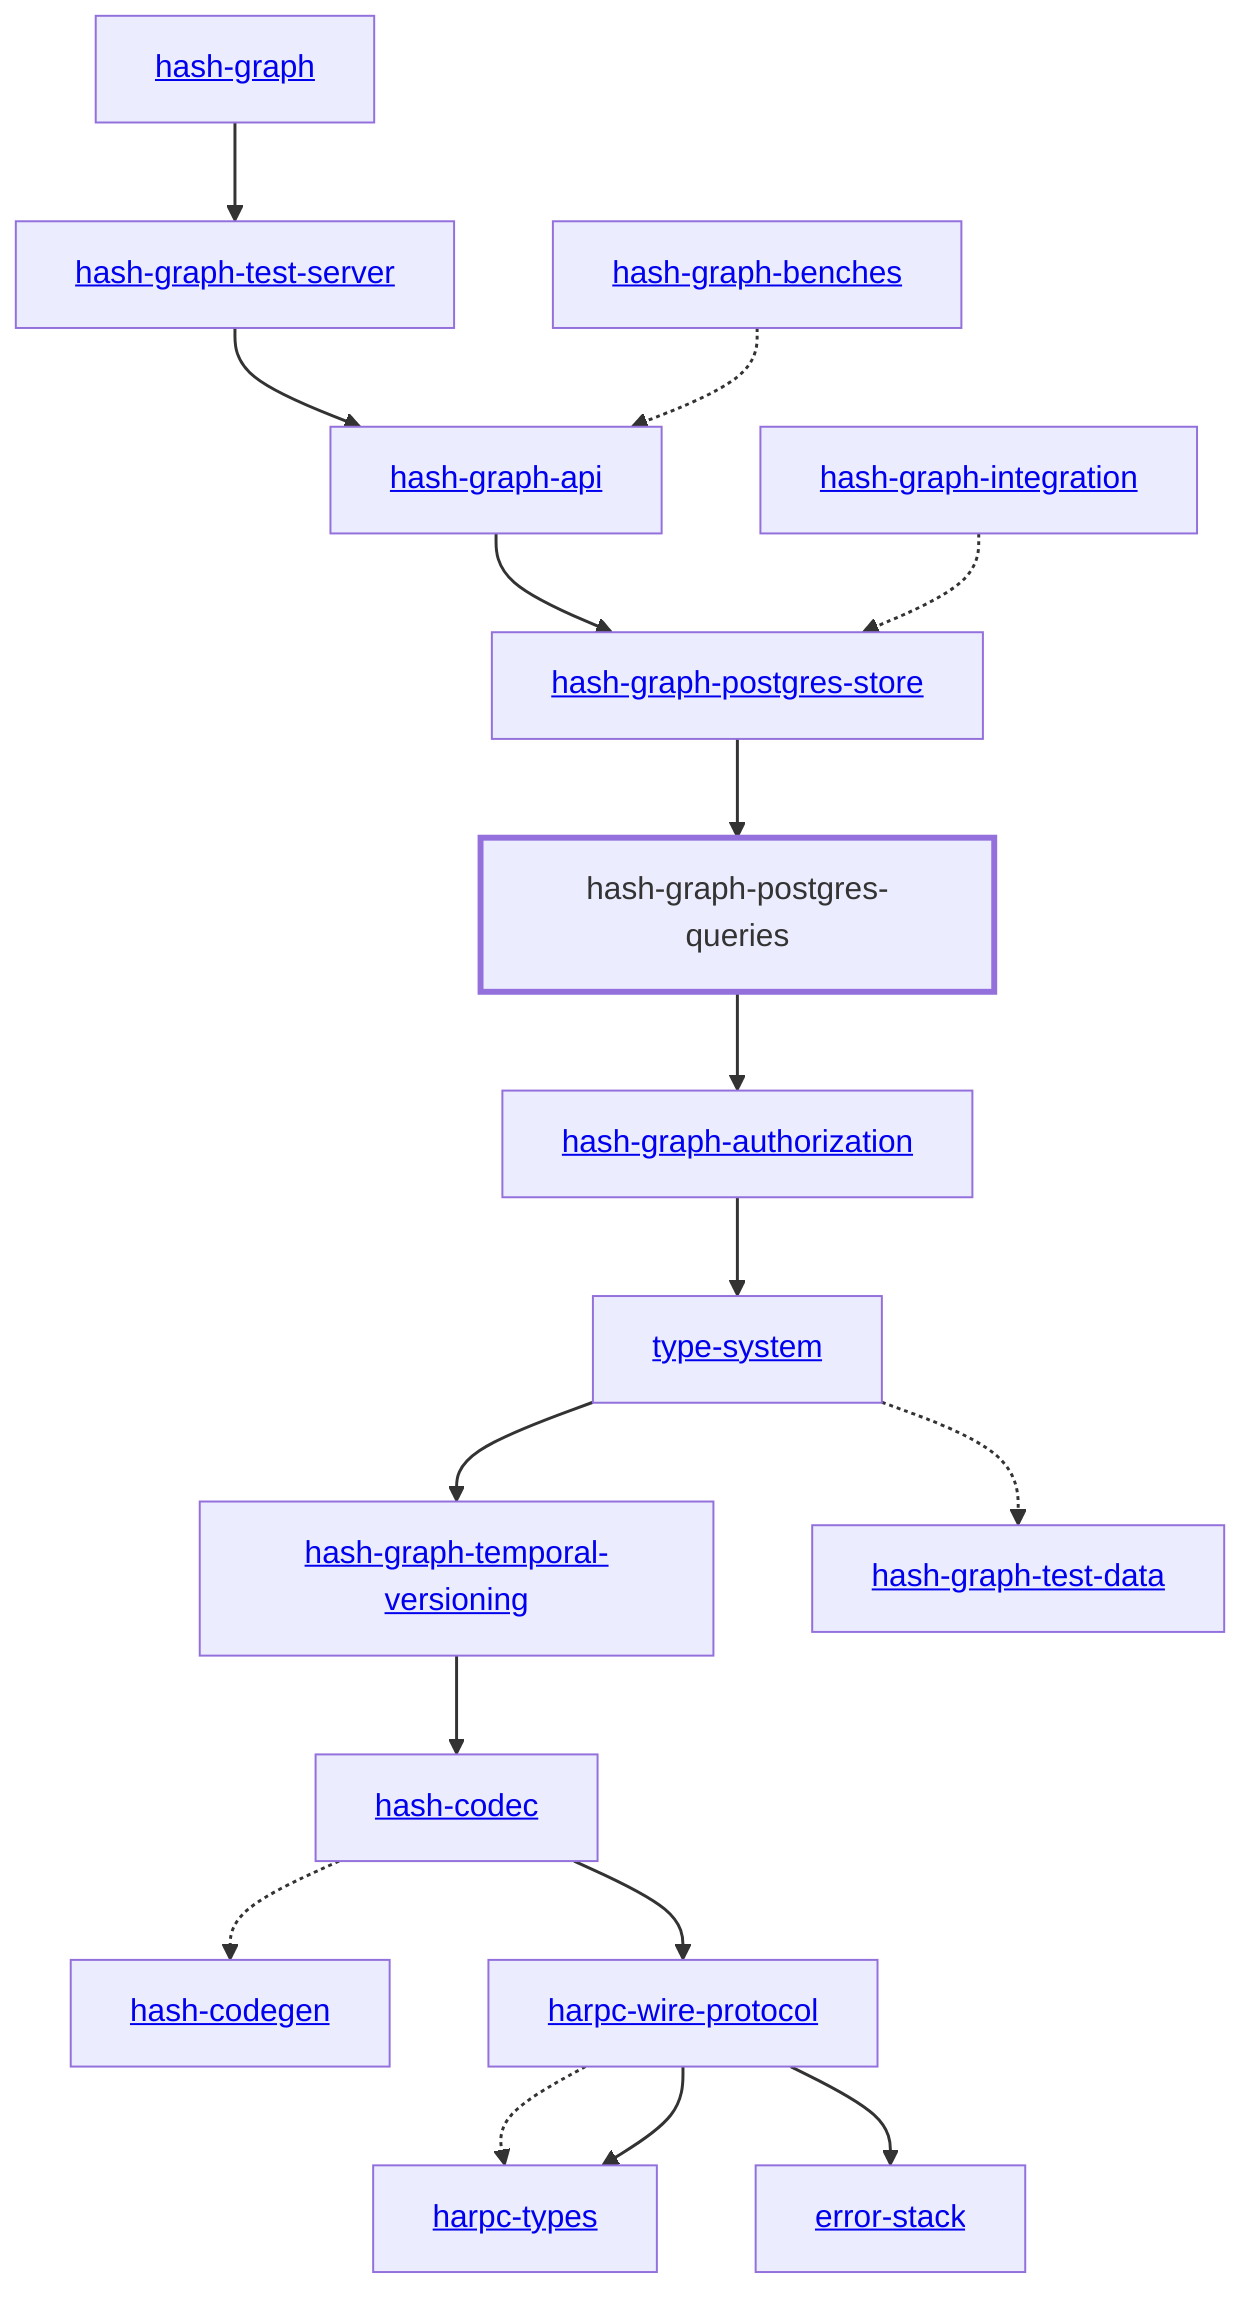 graph TD
    linkStyle default stroke-width:1.5px
    classDef default stroke-width:1px
    classDef root stroke-width:3px
    classDef dev stroke-width:1px
    classDef build stroke-width:1px
    %% Legend
    %% --> : Normal dependency
    %% -.-> : Dev dependency
    %% ---> : Build dependency
    0[<a href="../hash_graph">hash-graph</a>]
    1[<a href="../type_system">type-system</a>]
    2[<a href="../hash_codec">hash-codec</a>]
    3[<a href="../hash_codegen">hash-codegen</a>]
    4[<a href="../hash_graph_api">hash-graph-api</a>]
    5[<a href="../hash_graph_authorization">hash-graph-authorization</a>]
    6[hash-graph-postgres-queries]
    class 6 root
    7[<a href="../hash_graph_postgres_store">hash-graph-postgres-store</a>]
    8[<a href="../hash_graph_temporal_versioning">hash-graph-temporal-versioning</a>]
    9[<a href="../hash_graph_test_server">hash-graph-test-server</a>]
    10[<a href="../harpc_types">harpc-types</a>]
    11[<a href="../harpc_wire_protocol">harpc-wire-protocol</a>]
    12[<a href="../error_stack">error-stack</a>]
    13[<a href="../hash_graph_benches">hash-graph-benches</a>]
    14[<a href="../hash_graph_integration">hash-graph-integration</a>]
    15[<a href="../hash_graph_test_data">hash-graph-test-data</a>]
    0 --> 9
    1 --> 8
    1 -.-> 15
    2 -.-> 3
    2 --> 11
    4 --> 7
    5 --> 1
    6 --> 5
    7 --> 6
    8 --> 2
    9 --> 4
    11 -.-> 10
    11 --> 10
    11 --> 12
    13 -.-> 4
    14 -.-> 7